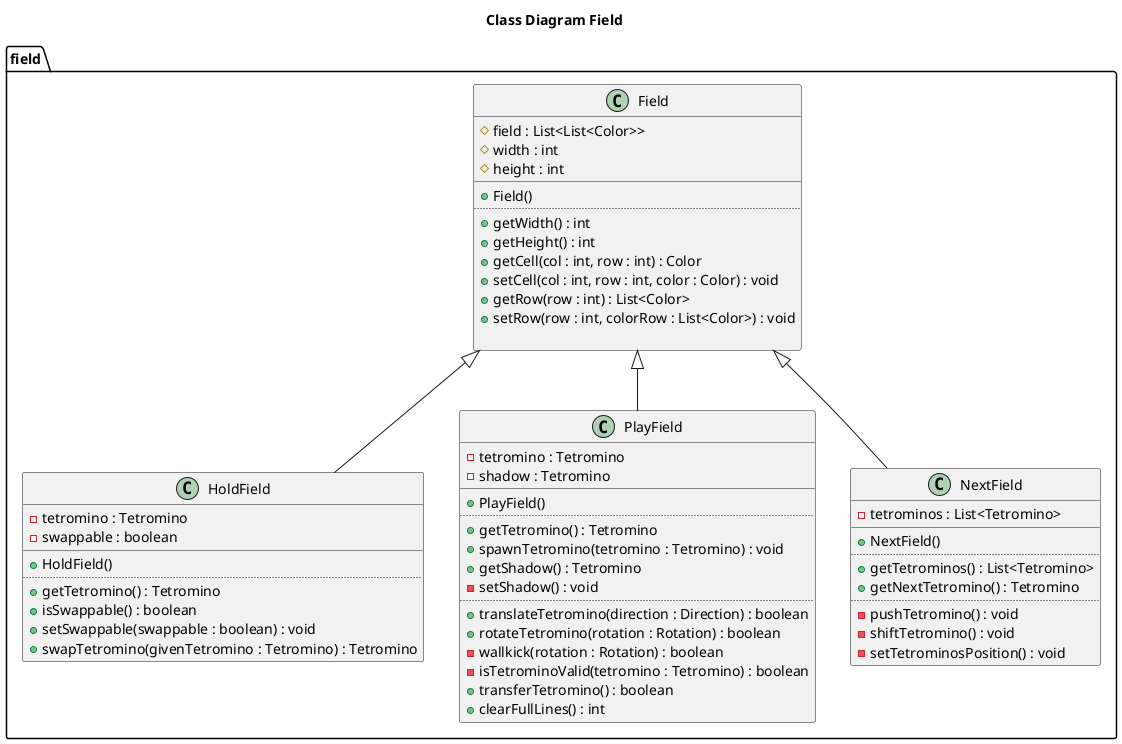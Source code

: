 @startuml

title Class Diagram Field

package field {

	class Field {
		# field : List<List<Color>>
		# width : int
		# height : int
		__
		+ Field()
		..
		+ getWidth() : int
		+ getHeight() : int
		+ getCell(col : int, row : int) : Color
		+ setCell(col : int, row : int, color : Color) : void
		+ getRow(row : int) : List<Color>
		+ setRow(row : int, colorRow : List<Color>) : void

	}



	class HoldField {
		- tetromino : Tetromino
		- swappable : boolean
		__
		+ HoldField()
		..
		+ getTetromino() : Tetromino
		+ isSwappable() : boolean
		+ setSwappable(swappable : boolean) : void
		+ swapTetromino(givenTetromino : Tetromino) : Tetromino
	}

	class PlayField {
		- tetromino : Tetromino
		- shadow : Tetromino
		__
		+ PlayField()
		..
		+ getTetromino() : Tetromino
		+ spawnTetromino(tetromino : Tetromino) : void
		+ getShadow() : Tetromino
		- setShadow() : void
		..
		+ translateTetromino(direction : Direction) : boolean
		+ rotateTetromino(rotation : Rotation) : boolean
		- wallkick(rotation : Rotation) : boolean
		- isTetrominoValid(tetromino : Tetromino) : boolean
		+ transferTetromino() : boolean
		+ clearFullLines() : int
	}

	class NextField {
		- tetrominos : List<Tetromino>
		__
		+ NextField()
		..
		+ getTetrominos() : List<Tetromino>
		+ getNextTetromino() : Tetromino
		..
		- pushTetromino() : void
		- shiftTetromino() : void
		- setTetrominosPosition() : void
	}

	PlayField -up-|> Field
	HoldField -up-|> Field
	NextField -up-|> Field

}

@enduml
